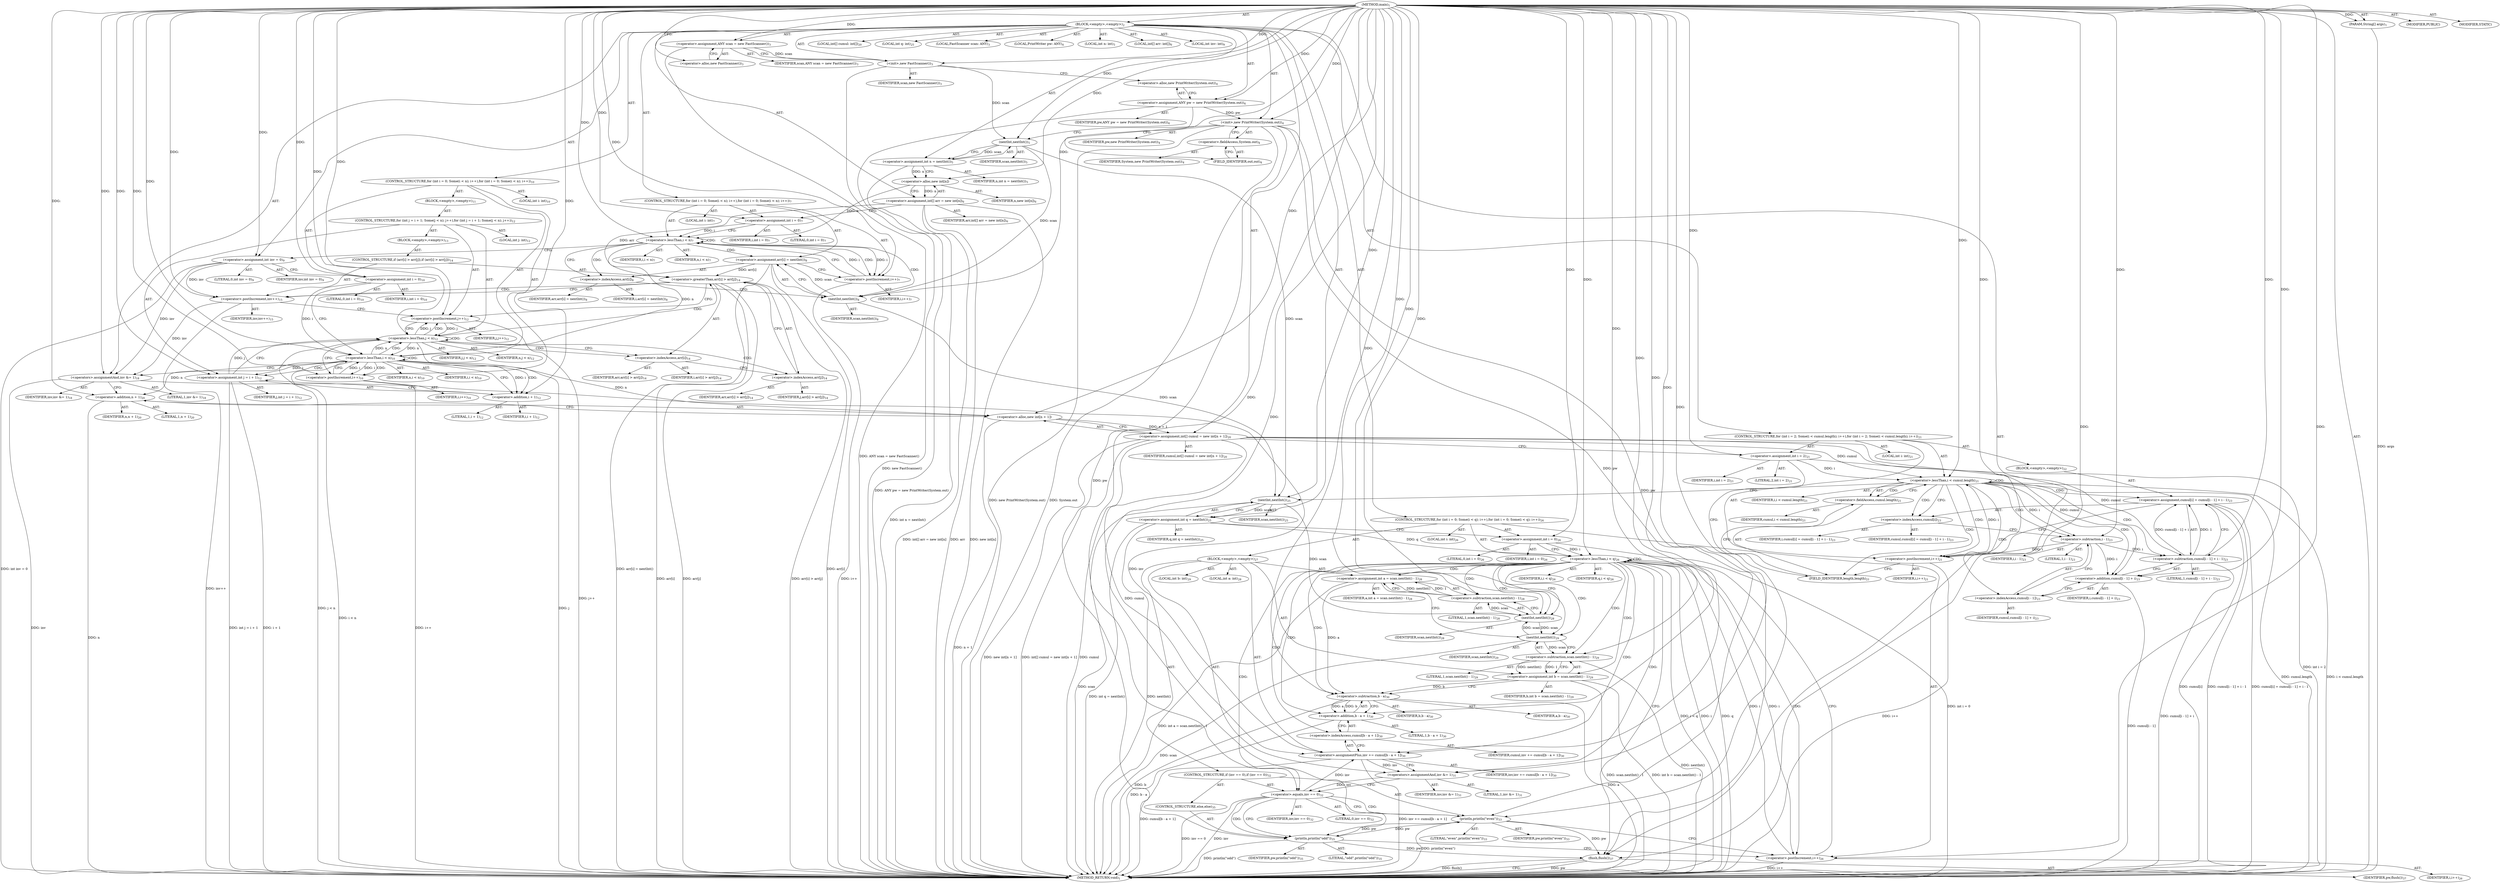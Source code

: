 digraph "main" {  
"21" [label = <(METHOD,main)<SUB>1</SUB>> ]
"22" [label = <(PARAM,String[] args)<SUB>1</SUB>> ]
"23" [label = <(BLOCK,&lt;empty&gt;,&lt;empty&gt;)<SUB>2</SUB>> ]
"4" [label = <(LOCAL,FastScanner scan: ANY)<SUB>3</SUB>> ]
"24" [label = <(&lt;operator&gt;.assignment,ANY scan = new FastScanner())<SUB>3</SUB>> ]
"25" [label = <(IDENTIFIER,scan,ANY scan = new FastScanner())<SUB>3</SUB>> ]
"26" [label = <(&lt;operator&gt;.alloc,new FastScanner())<SUB>3</SUB>> ]
"27" [label = <(&lt;init&gt;,new FastScanner())<SUB>3</SUB>> ]
"3" [label = <(IDENTIFIER,scan,new FastScanner())<SUB>3</SUB>> ]
"6" [label = <(LOCAL,PrintWriter pw: ANY)<SUB>4</SUB>> ]
"28" [label = <(&lt;operator&gt;.assignment,ANY pw = new PrintWriter(System.out))<SUB>4</SUB>> ]
"29" [label = <(IDENTIFIER,pw,ANY pw = new PrintWriter(System.out))<SUB>4</SUB>> ]
"30" [label = <(&lt;operator&gt;.alloc,new PrintWriter(System.out))<SUB>4</SUB>> ]
"31" [label = <(&lt;init&gt;,new PrintWriter(System.out))<SUB>4</SUB>> ]
"5" [label = <(IDENTIFIER,pw,new PrintWriter(System.out))<SUB>4</SUB>> ]
"32" [label = <(&lt;operator&gt;.fieldAccess,System.out)<SUB>4</SUB>> ]
"33" [label = <(IDENTIFIER,System,new PrintWriter(System.out))<SUB>4</SUB>> ]
"34" [label = <(FIELD_IDENTIFIER,out,out)<SUB>4</SUB>> ]
"35" [label = <(LOCAL,int n: int)<SUB>5</SUB>> ]
"36" [label = <(&lt;operator&gt;.assignment,int n = nextInt())<SUB>5</SUB>> ]
"37" [label = <(IDENTIFIER,n,int n = nextInt())<SUB>5</SUB>> ]
"38" [label = <(nextInt,nextInt())<SUB>5</SUB>> ]
"39" [label = <(IDENTIFIER,scan,nextInt())<SUB>5</SUB>> ]
"40" [label = <(LOCAL,int[] arr: int[])<SUB>6</SUB>> ]
"41" [label = <(&lt;operator&gt;.assignment,int[] arr = new int[n])<SUB>6</SUB>> ]
"42" [label = <(IDENTIFIER,arr,int[] arr = new int[n])<SUB>6</SUB>> ]
"43" [label = <(&lt;operator&gt;.alloc,new int[n])> ]
"44" [label = <(IDENTIFIER,n,new int[n])<SUB>6</SUB>> ]
"45" [label = <(CONTROL_STRUCTURE,for (int i = 0; Some(i &lt; n); i++),for (int i = 0; Some(i &lt; n); i++))<SUB>7</SUB>> ]
"46" [label = <(LOCAL,int i: int)<SUB>7</SUB>> ]
"47" [label = <(&lt;operator&gt;.assignment,int i = 0)<SUB>7</SUB>> ]
"48" [label = <(IDENTIFIER,i,int i = 0)<SUB>7</SUB>> ]
"49" [label = <(LITERAL,0,int i = 0)<SUB>7</SUB>> ]
"50" [label = <(&lt;operator&gt;.lessThan,i &lt; n)<SUB>7</SUB>> ]
"51" [label = <(IDENTIFIER,i,i &lt; n)<SUB>7</SUB>> ]
"52" [label = <(IDENTIFIER,n,i &lt; n)<SUB>7</SUB>> ]
"53" [label = <(&lt;operator&gt;.postIncrement,i++)<SUB>7</SUB>> ]
"54" [label = <(IDENTIFIER,i,i++)<SUB>7</SUB>> ]
"55" [label = <(&lt;operator&gt;.assignment,arr[i] = nextInt())<SUB>8</SUB>> ]
"56" [label = <(&lt;operator&gt;.indexAccess,arr[i])<SUB>8</SUB>> ]
"57" [label = <(IDENTIFIER,arr,arr[i] = nextInt())<SUB>8</SUB>> ]
"58" [label = <(IDENTIFIER,i,arr[i] = nextInt())<SUB>8</SUB>> ]
"59" [label = <(nextInt,nextInt())<SUB>8</SUB>> ]
"60" [label = <(IDENTIFIER,scan,nextInt())<SUB>8</SUB>> ]
"61" [label = <(LOCAL,int inv: int)<SUB>9</SUB>> ]
"62" [label = <(&lt;operator&gt;.assignment,int inv = 0)<SUB>9</SUB>> ]
"63" [label = <(IDENTIFIER,inv,int inv = 0)<SUB>9</SUB>> ]
"64" [label = <(LITERAL,0,int inv = 0)<SUB>9</SUB>> ]
"65" [label = <(CONTROL_STRUCTURE,for (int i = 0; Some(i &lt; n); i++),for (int i = 0; Some(i &lt; n); i++))<SUB>10</SUB>> ]
"66" [label = <(LOCAL,int i: int)<SUB>10</SUB>> ]
"67" [label = <(&lt;operator&gt;.assignment,int i = 0)<SUB>10</SUB>> ]
"68" [label = <(IDENTIFIER,i,int i = 0)<SUB>10</SUB>> ]
"69" [label = <(LITERAL,0,int i = 0)<SUB>10</SUB>> ]
"70" [label = <(&lt;operator&gt;.lessThan,i &lt; n)<SUB>10</SUB>> ]
"71" [label = <(IDENTIFIER,i,i &lt; n)<SUB>10</SUB>> ]
"72" [label = <(IDENTIFIER,n,i &lt; n)<SUB>10</SUB>> ]
"73" [label = <(&lt;operator&gt;.postIncrement,i++)<SUB>10</SUB>> ]
"74" [label = <(IDENTIFIER,i,i++)<SUB>10</SUB>> ]
"75" [label = <(BLOCK,&lt;empty&gt;,&lt;empty&gt;)<SUB>11</SUB>> ]
"76" [label = <(CONTROL_STRUCTURE,for (int j = i + 1; Some(j &lt; n); j++),for (int j = i + 1; Some(j &lt; n); j++))<SUB>12</SUB>> ]
"77" [label = <(LOCAL,int j: int)<SUB>12</SUB>> ]
"78" [label = <(&lt;operator&gt;.assignment,int j = i + 1)<SUB>12</SUB>> ]
"79" [label = <(IDENTIFIER,j,int j = i + 1)<SUB>12</SUB>> ]
"80" [label = <(&lt;operator&gt;.addition,i + 1)<SUB>12</SUB>> ]
"81" [label = <(IDENTIFIER,i,i + 1)<SUB>12</SUB>> ]
"82" [label = <(LITERAL,1,i + 1)<SUB>12</SUB>> ]
"83" [label = <(&lt;operator&gt;.lessThan,j &lt; n)<SUB>12</SUB>> ]
"84" [label = <(IDENTIFIER,j,j &lt; n)<SUB>12</SUB>> ]
"85" [label = <(IDENTIFIER,n,j &lt; n)<SUB>12</SUB>> ]
"86" [label = <(&lt;operator&gt;.postIncrement,j++)<SUB>12</SUB>> ]
"87" [label = <(IDENTIFIER,j,j++)<SUB>12</SUB>> ]
"88" [label = <(BLOCK,&lt;empty&gt;,&lt;empty&gt;)<SUB>13</SUB>> ]
"89" [label = <(CONTROL_STRUCTURE,if (arr[i] &gt; arr[j]),if (arr[i] &gt; arr[j]))<SUB>14</SUB>> ]
"90" [label = <(&lt;operator&gt;.greaterThan,arr[i] &gt; arr[j])<SUB>14</SUB>> ]
"91" [label = <(&lt;operator&gt;.indexAccess,arr[i])<SUB>14</SUB>> ]
"92" [label = <(IDENTIFIER,arr,arr[i] &gt; arr[j])<SUB>14</SUB>> ]
"93" [label = <(IDENTIFIER,i,arr[i] &gt; arr[j])<SUB>14</SUB>> ]
"94" [label = <(&lt;operator&gt;.indexAccess,arr[j])<SUB>14</SUB>> ]
"95" [label = <(IDENTIFIER,arr,arr[i] &gt; arr[j])<SUB>14</SUB>> ]
"96" [label = <(IDENTIFIER,j,arr[i] &gt; arr[j])<SUB>14</SUB>> ]
"97" [label = <(&lt;operator&gt;.postIncrement,inv++)<SUB>15</SUB>> ]
"98" [label = <(IDENTIFIER,inv,inv++)<SUB>15</SUB>> ]
"99" [label = <(&lt;operators&gt;.assignmentAnd,inv &amp;= 1)<SUB>18</SUB>> ]
"100" [label = <(IDENTIFIER,inv,inv &amp;= 1)<SUB>18</SUB>> ]
"101" [label = <(LITERAL,1,inv &amp;= 1)<SUB>18</SUB>> ]
"102" [label = <(LOCAL,int[] cumul: int[])<SUB>20</SUB>> ]
"103" [label = <(&lt;operator&gt;.assignment,int[] cumul = new int[n + 1])<SUB>20</SUB>> ]
"104" [label = <(IDENTIFIER,cumul,int[] cumul = new int[n + 1])<SUB>20</SUB>> ]
"105" [label = <(&lt;operator&gt;.alloc,new int[n + 1])> ]
"106" [label = <(&lt;operator&gt;.addition,n + 1)<SUB>20</SUB>> ]
"107" [label = <(IDENTIFIER,n,n + 1)<SUB>20</SUB>> ]
"108" [label = <(LITERAL,1,n + 1)<SUB>20</SUB>> ]
"109" [label = <(CONTROL_STRUCTURE,for (int i = 2; Some(i &lt; cumul.length); i++),for (int i = 2; Some(i &lt; cumul.length); i++))<SUB>21</SUB>> ]
"110" [label = <(LOCAL,int i: int)<SUB>21</SUB>> ]
"111" [label = <(&lt;operator&gt;.assignment,int i = 2)<SUB>21</SUB>> ]
"112" [label = <(IDENTIFIER,i,int i = 2)<SUB>21</SUB>> ]
"113" [label = <(LITERAL,2,int i = 2)<SUB>21</SUB>> ]
"114" [label = <(&lt;operator&gt;.lessThan,i &lt; cumul.length)<SUB>21</SUB>> ]
"115" [label = <(IDENTIFIER,i,i &lt; cumul.length)<SUB>21</SUB>> ]
"116" [label = <(&lt;operator&gt;.fieldAccess,cumul.length)<SUB>21</SUB>> ]
"117" [label = <(IDENTIFIER,cumul,i &lt; cumul.length)<SUB>21</SUB>> ]
"118" [label = <(FIELD_IDENTIFIER,length,length)<SUB>21</SUB>> ]
"119" [label = <(&lt;operator&gt;.postIncrement,i++)<SUB>21</SUB>> ]
"120" [label = <(IDENTIFIER,i,i++)<SUB>21</SUB>> ]
"121" [label = <(BLOCK,&lt;empty&gt;,&lt;empty&gt;)<SUB>22</SUB>> ]
"122" [label = <(&lt;operator&gt;.assignment,cumul[i] = cumul[i - 1] + i - 1)<SUB>23</SUB>> ]
"123" [label = <(&lt;operator&gt;.indexAccess,cumul[i])<SUB>23</SUB>> ]
"124" [label = <(IDENTIFIER,cumul,cumul[i] = cumul[i - 1] + i - 1)<SUB>23</SUB>> ]
"125" [label = <(IDENTIFIER,i,cumul[i] = cumul[i - 1] + i - 1)<SUB>23</SUB>> ]
"126" [label = <(&lt;operator&gt;.subtraction,cumul[i - 1] + i - 1)<SUB>23</SUB>> ]
"127" [label = <(&lt;operator&gt;.addition,cumul[i - 1] + i)<SUB>23</SUB>> ]
"128" [label = <(&lt;operator&gt;.indexAccess,cumul[i - 1])<SUB>23</SUB>> ]
"129" [label = <(IDENTIFIER,cumul,cumul[i - 1] + i)<SUB>23</SUB>> ]
"130" [label = <(&lt;operator&gt;.subtraction,i - 1)<SUB>23</SUB>> ]
"131" [label = <(IDENTIFIER,i,i - 1)<SUB>23</SUB>> ]
"132" [label = <(LITERAL,1,i - 1)<SUB>23</SUB>> ]
"133" [label = <(IDENTIFIER,i,cumul[i - 1] + i)<SUB>23</SUB>> ]
"134" [label = <(LITERAL,1,cumul[i - 1] + i - 1)<SUB>23</SUB>> ]
"135" [label = <(LOCAL,int q: int)<SUB>25</SUB>> ]
"136" [label = <(&lt;operator&gt;.assignment,int q = nextInt())<SUB>25</SUB>> ]
"137" [label = <(IDENTIFIER,q,int q = nextInt())<SUB>25</SUB>> ]
"138" [label = <(nextInt,nextInt())<SUB>25</SUB>> ]
"139" [label = <(IDENTIFIER,scan,nextInt())<SUB>25</SUB>> ]
"140" [label = <(CONTROL_STRUCTURE,for (int i = 0; Some(i &lt; q); i++),for (int i = 0; Some(i &lt; q); i++))<SUB>26</SUB>> ]
"141" [label = <(LOCAL,int i: int)<SUB>26</SUB>> ]
"142" [label = <(&lt;operator&gt;.assignment,int i = 0)<SUB>26</SUB>> ]
"143" [label = <(IDENTIFIER,i,int i = 0)<SUB>26</SUB>> ]
"144" [label = <(LITERAL,0,int i = 0)<SUB>26</SUB>> ]
"145" [label = <(&lt;operator&gt;.lessThan,i &lt; q)<SUB>26</SUB>> ]
"146" [label = <(IDENTIFIER,i,i &lt; q)<SUB>26</SUB>> ]
"147" [label = <(IDENTIFIER,q,i &lt; q)<SUB>26</SUB>> ]
"148" [label = <(&lt;operator&gt;.postIncrement,i++)<SUB>26</SUB>> ]
"149" [label = <(IDENTIFIER,i,i++)<SUB>26</SUB>> ]
"150" [label = <(BLOCK,&lt;empty&gt;,&lt;empty&gt;)<SUB>27</SUB>> ]
"151" [label = <(LOCAL,int a: int)<SUB>28</SUB>> ]
"152" [label = <(&lt;operator&gt;.assignment,int a = scan.nextInt() - 1)<SUB>28</SUB>> ]
"153" [label = <(IDENTIFIER,a,int a = scan.nextInt() - 1)<SUB>28</SUB>> ]
"154" [label = <(&lt;operator&gt;.subtraction,scan.nextInt() - 1)<SUB>28</SUB>> ]
"155" [label = <(nextInt,nextInt())<SUB>28</SUB>> ]
"156" [label = <(IDENTIFIER,scan,nextInt())<SUB>28</SUB>> ]
"157" [label = <(LITERAL,1,scan.nextInt() - 1)<SUB>28</SUB>> ]
"158" [label = <(LOCAL,int b: int)<SUB>29</SUB>> ]
"159" [label = <(&lt;operator&gt;.assignment,int b = scan.nextInt() - 1)<SUB>29</SUB>> ]
"160" [label = <(IDENTIFIER,b,int b = scan.nextInt() - 1)<SUB>29</SUB>> ]
"161" [label = <(&lt;operator&gt;.subtraction,scan.nextInt() - 1)<SUB>29</SUB>> ]
"162" [label = <(nextInt,nextInt())<SUB>29</SUB>> ]
"163" [label = <(IDENTIFIER,scan,nextInt())<SUB>29</SUB>> ]
"164" [label = <(LITERAL,1,scan.nextInt() - 1)<SUB>29</SUB>> ]
"165" [label = <(&lt;operator&gt;.assignmentPlus,inv += cumul[b - a + 1])<SUB>30</SUB>> ]
"166" [label = <(IDENTIFIER,inv,inv += cumul[b - a + 1])<SUB>30</SUB>> ]
"167" [label = <(&lt;operator&gt;.indexAccess,cumul[b - a + 1])<SUB>30</SUB>> ]
"168" [label = <(IDENTIFIER,cumul,inv += cumul[b - a + 1])<SUB>30</SUB>> ]
"169" [label = <(&lt;operator&gt;.addition,b - a + 1)<SUB>30</SUB>> ]
"170" [label = <(&lt;operator&gt;.subtraction,b - a)<SUB>30</SUB>> ]
"171" [label = <(IDENTIFIER,b,b - a)<SUB>30</SUB>> ]
"172" [label = <(IDENTIFIER,a,b - a)<SUB>30</SUB>> ]
"173" [label = <(LITERAL,1,b - a + 1)<SUB>30</SUB>> ]
"174" [label = <(&lt;operators&gt;.assignmentAnd,inv &amp;= 1)<SUB>31</SUB>> ]
"175" [label = <(IDENTIFIER,inv,inv &amp;= 1)<SUB>31</SUB>> ]
"176" [label = <(LITERAL,1,inv &amp;= 1)<SUB>31</SUB>> ]
"177" [label = <(CONTROL_STRUCTURE,if (inv == 0),if (inv == 0))<SUB>32</SUB>> ]
"178" [label = <(&lt;operator&gt;.equals,inv == 0)<SUB>32</SUB>> ]
"179" [label = <(IDENTIFIER,inv,inv == 0)<SUB>32</SUB>> ]
"180" [label = <(LITERAL,0,inv == 0)<SUB>32</SUB>> ]
"181" [label = <(println,println(&quot;even&quot;))<SUB>33</SUB>> ]
"182" [label = <(IDENTIFIER,pw,println(&quot;even&quot;))<SUB>33</SUB>> ]
"183" [label = <(LITERAL,&quot;even&quot;,println(&quot;even&quot;))<SUB>33</SUB>> ]
"184" [label = <(CONTROL_STRUCTURE,else,else)<SUB>35</SUB>> ]
"185" [label = <(println,println(&quot;odd&quot;))<SUB>35</SUB>> ]
"186" [label = <(IDENTIFIER,pw,println(&quot;odd&quot;))<SUB>35</SUB>> ]
"187" [label = <(LITERAL,&quot;odd&quot;,println(&quot;odd&quot;))<SUB>35</SUB>> ]
"188" [label = <(flush,flush())<SUB>37</SUB>> ]
"189" [label = <(IDENTIFIER,pw,flush())<SUB>37</SUB>> ]
"190" [label = <(MODIFIER,PUBLIC)> ]
"191" [label = <(MODIFIER,STATIC)> ]
"192" [label = <(METHOD_RETURN,void)<SUB>1</SUB>> ]
  "21" -> "22"  [ label = "AST: "] 
  "21" -> "23"  [ label = "AST: "] 
  "21" -> "190"  [ label = "AST: "] 
  "21" -> "191"  [ label = "AST: "] 
  "21" -> "192"  [ label = "AST: "] 
  "23" -> "4"  [ label = "AST: "] 
  "23" -> "24"  [ label = "AST: "] 
  "23" -> "27"  [ label = "AST: "] 
  "23" -> "6"  [ label = "AST: "] 
  "23" -> "28"  [ label = "AST: "] 
  "23" -> "31"  [ label = "AST: "] 
  "23" -> "35"  [ label = "AST: "] 
  "23" -> "36"  [ label = "AST: "] 
  "23" -> "40"  [ label = "AST: "] 
  "23" -> "41"  [ label = "AST: "] 
  "23" -> "45"  [ label = "AST: "] 
  "23" -> "61"  [ label = "AST: "] 
  "23" -> "62"  [ label = "AST: "] 
  "23" -> "65"  [ label = "AST: "] 
  "23" -> "99"  [ label = "AST: "] 
  "23" -> "102"  [ label = "AST: "] 
  "23" -> "103"  [ label = "AST: "] 
  "23" -> "109"  [ label = "AST: "] 
  "23" -> "135"  [ label = "AST: "] 
  "23" -> "136"  [ label = "AST: "] 
  "23" -> "140"  [ label = "AST: "] 
  "23" -> "188"  [ label = "AST: "] 
  "24" -> "25"  [ label = "AST: "] 
  "24" -> "26"  [ label = "AST: "] 
  "27" -> "3"  [ label = "AST: "] 
  "28" -> "29"  [ label = "AST: "] 
  "28" -> "30"  [ label = "AST: "] 
  "31" -> "5"  [ label = "AST: "] 
  "31" -> "32"  [ label = "AST: "] 
  "32" -> "33"  [ label = "AST: "] 
  "32" -> "34"  [ label = "AST: "] 
  "36" -> "37"  [ label = "AST: "] 
  "36" -> "38"  [ label = "AST: "] 
  "38" -> "39"  [ label = "AST: "] 
  "41" -> "42"  [ label = "AST: "] 
  "41" -> "43"  [ label = "AST: "] 
  "43" -> "44"  [ label = "AST: "] 
  "45" -> "46"  [ label = "AST: "] 
  "45" -> "47"  [ label = "AST: "] 
  "45" -> "50"  [ label = "AST: "] 
  "45" -> "53"  [ label = "AST: "] 
  "45" -> "55"  [ label = "AST: "] 
  "47" -> "48"  [ label = "AST: "] 
  "47" -> "49"  [ label = "AST: "] 
  "50" -> "51"  [ label = "AST: "] 
  "50" -> "52"  [ label = "AST: "] 
  "53" -> "54"  [ label = "AST: "] 
  "55" -> "56"  [ label = "AST: "] 
  "55" -> "59"  [ label = "AST: "] 
  "56" -> "57"  [ label = "AST: "] 
  "56" -> "58"  [ label = "AST: "] 
  "59" -> "60"  [ label = "AST: "] 
  "62" -> "63"  [ label = "AST: "] 
  "62" -> "64"  [ label = "AST: "] 
  "65" -> "66"  [ label = "AST: "] 
  "65" -> "67"  [ label = "AST: "] 
  "65" -> "70"  [ label = "AST: "] 
  "65" -> "73"  [ label = "AST: "] 
  "65" -> "75"  [ label = "AST: "] 
  "67" -> "68"  [ label = "AST: "] 
  "67" -> "69"  [ label = "AST: "] 
  "70" -> "71"  [ label = "AST: "] 
  "70" -> "72"  [ label = "AST: "] 
  "73" -> "74"  [ label = "AST: "] 
  "75" -> "76"  [ label = "AST: "] 
  "76" -> "77"  [ label = "AST: "] 
  "76" -> "78"  [ label = "AST: "] 
  "76" -> "83"  [ label = "AST: "] 
  "76" -> "86"  [ label = "AST: "] 
  "76" -> "88"  [ label = "AST: "] 
  "78" -> "79"  [ label = "AST: "] 
  "78" -> "80"  [ label = "AST: "] 
  "80" -> "81"  [ label = "AST: "] 
  "80" -> "82"  [ label = "AST: "] 
  "83" -> "84"  [ label = "AST: "] 
  "83" -> "85"  [ label = "AST: "] 
  "86" -> "87"  [ label = "AST: "] 
  "88" -> "89"  [ label = "AST: "] 
  "89" -> "90"  [ label = "AST: "] 
  "89" -> "97"  [ label = "AST: "] 
  "90" -> "91"  [ label = "AST: "] 
  "90" -> "94"  [ label = "AST: "] 
  "91" -> "92"  [ label = "AST: "] 
  "91" -> "93"  [ label = "AST: "] 
  "94" -> "95"  [ label = "AST: "] 
  "94" -> "96"  [ label = "AST: "] 
  "97" -> "98"  [ label = "AST: "] 
  "99" -> "100"  [ label = "AST: "] 
  "99" -> "101"  [ label = "AST: "] 
  "103" -> "104"  [ label = "AST: "] 
  "103" -> "105"  [ label = "AST: "] 
  "105" -> "106"  [ label = "AST: "] 
  "106" -> "107"  [ label = "AST: "] 
  "106" -> "108"  [ label = "AST: "] 
  "109" -> "110"  [ label = "AST: "] 
  "109" -> "111"  [ label = "AST: "] 
  "109" -> "114"  [ label = "AST: "] 
  "109" -> "119"  [ label = "AST: "] 
  "109" -> "121"  [ label = "AST: "] 
  "111" -> "112"  [ label = "AST: "] 
  "111" -> "113"  [ label = "AST: "] 
  "114" -> "115"  [ label = "AST: "] 
  "114" -> "116"  [ label = "AST: "] 
  "116" -> "117"  [ label = "AST: "] 
  "116" -> "118"  [ label = "AST: "] 
  "119" -> "120"  [ label = "AST: "] 
  "121" -> "122"  [ label = "AST: "] 
  "122" -> "123"  [ label = "AST: "] 
  "122" -> "126"  [ label = "AST: "] 
  "123" -> "124"  [ label = "AST: "] 
  "123" -> "125"  [ label = "AST: "] 
  "126" -> "127"  [ label = "AST: "] 
  "126" -> "134"  [ label = "AST: "] 
  "127" -> "128"  [ label = "AST: "] 
  "127" -> "133"  [ label = "AST: "] 
  "128" -> "129"  [ label = "AST: "] 
  "128" -> "130"  [ label = "AST: "] 
  "130" -> "131"  [ label = "AST: "] 
  "130" -> "132"  [ label = "AST: "] 
  "136" -> "137"  [ label = "AST: "] 
  "136" -> "138"  [ label = "AST: "] 
  "138" -> "139"  [ label = "AST: "] 
  "140" -> "141"  [ label = "AST: "] 
  "140" -> "142"  [ label = "AST: "] 
  "140" -> "145"  [ label = "AST: "] 
  "140" -> "148"  [ label = "AST: "] 
  "140" -> "150"  [ label = "AST: "] 
  "142" -> "143"  [ label = "AST: "] 
  "142" -> "144"  [ label = "AST: "] 
  "145" -> "146"  [ label = "AST: "] 
  "145" -> "147"  [ label = "AST: "] 
  "148" -> "149"  [ label = "AST: "] 
  "150" -> "151"  [ label = "AST: "] 
  "150" -> "152"  [ label = "AST: "] 
  "150" -> "158"  [ label = "AST: "] 
  "150" -> "159"  [ label = "AST: "] 
  "150" -> "165"  [ label = "AST: "] 
  "150" -> "174"  [ label = "AST: "] 
  "150" -> "177"  [ label = "AST: "] 
  "152" -> "153"  [ label = "AST: "] 
  "152" -> "154"  [ label = "AST: "] 
  "154" -> "155"  [ label = "AST: "] 
  "154" -> "157"  [ label = "AST: "] 
  "155" -> "156"  [ label = "AST: "] 
  "159" -> "160"  [ label = "AST: "] 
  "159" -> "161"  [ label = "AST: "] 
  "161" -> "162"  [ label = "AST: "] 
  "161" -> "164"  [ label = "AST: "] 
  "162" -> "163"  [ label = "AST: "] 
  "165" -> "166"  [ label = "AST: "] 
  "165" -> "167"  [ label = "AST: "] 
  "167" -> "168"  [ label = "AST: "] 
  "167" -> "169"  [ label = "AST: "] 
  "169" -> "170"  [ label = "AST: "] 
  "169" -> "173"  [ label = "AST: "] 
  "170" -> "171"  [ label = "AST: "] 
  "170" -> "172"  [ label = "AST: "] 
  "174" -> "175"  [ label = "AST: "] 
  "174" -> "176"  [ label = "AST: "] 
  "177" -> "178"  [ label = "AST: "] 
  "177" -> "181"  [ label = "AST: "] 
  "177" -> "184"  [ label = "AST: "] 
  "178" -> "179"  [ label = "AST: "] 
  "178" -> "180"  [ label = "AST: "] 
  "181" -> "182"  [ label = "AST: "] 
  "181" -> "183"  [ label = "AST: "] 
  "184" -> "185"  [ label = "AST: "] 
  "185" -> "186"  [ label = "AST: "] 
  "185" -> "187"  [ label = "AST: "] 
  "188" -> "189"  [ label = "AST: "] 
  "24" -> "27"  [ label = "CFG: "] 
  "27" -> "30"  [ label = "CFG: "] 
  "28" -> "34"  [ label = "CFG: "] 
  "31" -> "38"  [ label = "CFG: "] 
  "36" -> "43"  [ label = "CFG: "] 
  "41" -> "47"  [ label = "CFG: "] 
  "62" -> "67"  [ label = "CFG: "] 
  "99" -> "106"  [ label = "CFG: "] 
  "103" -> "111"  [ label = "CFG: "] 
  "136" -> "142"  [ label = "CFG: "] 
  "188" -> "192"  [ label = "CFG: "] 
  "26" -> "24"  [ label = "CFG: "] 
  "30" -> "28"  [ label = "CFG: "] 
  "32" -> "31"  [ label = "CFG: "] 
  "38" -> "36"  [ label = "CFG: "] 
  "43" -> "41"  [ label = "CFG: "] 
  "47" -> "50"  [ label = "CFG: "] 
  "50" -> "56"  [ label = "CFG: "] 
  "50" -> "62"  [ label = "CFG: "] 
  "53" -> "50"  [ label = "CFG: "] 
  "55" -> "53"  [ label = "CFG: "] 
  "67" -> "70"  [ label = "CFG: "] 
  "70" -> "80"  [ label = "CFG: "] 
  "70" -> "99"  [ label = "CFG: "] 
  "73" -> "70"  [ label = "CFG: "] 
  "105" -> "103"  [ label = "CFG: "] 
  "111" -> "118"  [ label = "CFG: "] 
  "114" -> "123"  [ label = "CFG: "] 
  "114" -> "138"  [ label = "CFG: "] 
  "119" -> "118"  [ label = "CFG: "] 
  "138" -> "136"  [ label = "CFG: "] 
  "142" -> "145"  [ label = "CFG: "] 
  "145" -> "155"  [ label = "CFG: "] 
  "145" -> "188"  [ label = "CFG: "] 
  "148" -> "145"  [ label = "CFG: "] 
  "34" -> "32"  [ label = "CFG: "] 
  "56" -> "59"  [ label = "CFG: "] 
  "59" -> "55"  [ label = "CFG: "] 
  "106" -> "105"  [ label = "CFG: "] 
  "116" -> "114"  [ label = "CFG: "] 
  "122" -> "119"  [ label = "CFG: "] 
  "152" -> "162"  [ label = "CFG: "] 
  "159" -> "170"  [ label = "CFG: "] 
  "165" -> "174"  [ label = "CFG: "] 
  "174" -> "178"  [ label = "CFG: "] 
  "78" -> "83"  [ label = "CFG: "] 
  "83" -> "91"  [ label = "CFG: "] 
  "83" -> "73"  [ label = "CFG: "] 
  "86" -> "83"  [ label = "CFG: "] 
  "118" -> "116"  [ label = "CFG: "] 
  "123" -> "130"  [ label = "CFG: "] 
  "126" -> "122"  [ label = "CFG: "] 
  "154" -> "152"  [ label = "CFG: "] 
  "161" -> "159"  [ label = "CFG: "] 
  "167" -> "165"  [ label = "CFG: "] 
  "178" -> "181"  [ label = "CFG: "] 
  "178" -> "185"  [ label = "CFG: "] 
  "181" -> "148"  [ label = "CFG: "] 
  "80" -> "78"  [ label = "CFG: "] 
  "127" -> "126"  [ label = "CFG: "] 
  "155" -> "154"  [ label = "CFG: "] 
  "162" -> "161"  [ label = "CFG: "] 
  "169" -> "167"  [ label = "CFG: "] 
  "185" -> "148"  [ label = "CFG: "] 
  "90" -> "97"  [ label = "CFG: "] 
  "90" -> "86"  [ label = "CFG: "] 
  "97" -> "86"  [ label = "CFG: "] 
  "128" -> "127"  [ label = "CFG: "] 
  "170" -> "169"  [ label = "CFG: "] 
  "91" -> "94"  [ label = "CFG: "] 
  "94" -> "90"  [ label = "CFG: "] 
  "130" -> "128"  [ label = "CFG: "] 
  "21" -> "26"  [ label = "CFG: "] 
  "22" -> "192"  [ label = "DDG: args"] 
  "24" -> "192"  [ label = "DDG: ANY scan = new FastScanner()"] 
  "27" -> "192"  [ label = "DDG: new FastScanner()"] 
  "28" -> "192"  [ label = "DDG: ANY pw = new PrintWriter(System.out)"] 
  "31" -> "192"  [ label = "DDG: System.out"] 
  "31" -> "192"  [ label = "DDG: new PrintWriter(System.out)"] 
  "36" -> "192"  [ label = "DDG: int n = nextInt()"] 
  "41" -> "192"  [ label = "DDG: arr"] 
  "41" -> "192"  [ label = "DDG: new int[n]"] 
  "41" -> "192"  [ label = "DDG: int[] arr = new int[n]"] 
  "62" -> "192"  [ label = "DDG: int inv = 0"] 
  "70" -> "192"  [ label = "DDG: i &lt; n"] 
  "99" -> "192"  [ label = "DDG: inv"] 
  "103" -> "192"  [ label = "DDG: cumul"] 
  "106" -> "192"  [ label = "DDG: n"] 
  "105" -> "192"  [ label = "DDG: n + 1"] 
  "103" -> "192"  [ label = "DDG: new int[n + 1]"] 
  "103" -> "192"  [ label = "DDG: int[] cumul = new int[n + 1]"] 
  "111" -> "192"  [ label = "DDG: int i = 2"] 
  "114" -> "192"  [ label = "DDG: cumul.length"] 
  "114" -> "192"  [ label = "DDG: i &lt; cumul.length"] 
  "138" -> "192"  [ label = "DDG: scan"] 
  "136" -> "192"  [ label = "DDG: nextInt()"] 
  "136" -> "192"  [ label = "DDG: int q = nextInt()"] 
  "142" -> "192"  [ label = "DDG: int i = 0"] 
  "145" -> "192"  [ label = "DDG: i"] 
  "145" -> "192"  [ label = "DDG: q"] 
  "145" -> "192"  [ label = "DDG: i &lt; q"] 
  "188" -> "192"  [ label = "DDG: pw"] 
  "188" -> "192"  [ label = "DDG: flush()"] 
  "152" -> "192"  [ label = "DDG: int a = scan.nextInt() - 1"] 
  "162" -> "192"  [ label = "DDG: scan"] 
  "161" -> "192"  [ label = "DDG: nextInt()"] 
  "159" -> "192"  [ label = "DDG: scan.nextInt() - 1"] 
  "159" -> "192"  [ label = "DDG: int b = scan.nextInt() - 1"] 
  "170" -> "192"  [ label = "DDG: b"] 
  "170" -> "192"  [ label = "DDG: a"] 
  "169" -> "192"  [ label = "DDG: b - a"] 
  "165" -> "192"  [ label = "DDG: cumul[b - a + 1]"] 
  "165" -> "192"  [ label = "DDG: inv += cumul[b - a + 1]"] 
  "178" -> "192"  [ label = "DDG: inv"] 
  "178" -> "192"  [ label = "DDG: inv == 0"] 
  "185" -> "192"  [ label = "DDG: println(&quot;odd&quot;)"] 
  "181" -> "192"  [ label = "DDG: println(&quot;even&quot;)"] 
  "148" -> "192"  [ label = "DDG: i++"] 
  "122" -> "192"  [ label = "DDG: cumul[i]"] 
  "127" -> "192"  [ label = "DDG: cumul[i - 1]"] 
  "126" -> "192"  [ label = "DDG: cumul[i - 1] + i"] 
  "122" -> "192"  [ label = "DDG: cumul[i - 1] + i - 1"] 
  "122" -> "192"  [ label = "DDG: cumul[i] = cumul[i - 1] + i - 1"] 
  "119" -> "192"  [ label = "DDG: i++"] 
  "78" -> "192"  [ label = "DDG: i + 1"] 
  "78" -> "192"  [ label = "DDG: int j = i + 1"] 
  "83" -> "192"  [ label = "DDG: j"] 
  "83" -> "192"  [ label = "DDG: j &lt; n"] 
  "73" -> "192"  [ label = "DDG: i++"] 
  "90" -> "192"  [ label = "DDG: arr[i]"] 
  "90" -> "192"  [ label = "DDG: arr[j]"] 
  "90" -> "192"  [ label = "DDG: arr[i] &gt; arr[j]"] 
  "97" -> "192"  [ label = "DDG: inv++"] 
  "86" -> "192"  [ label = "DDG: j++"] 
  "55" -> "192"  [ label = "DDG: arr[i]"] 
  "55" -> "192"  [ label = "DDG: arr[i] = nextInt()"] 
  "53" -> "192"  [ label = "DDG: i++"] 
  "21" -> "22"  [ label = "DDG: "] 
  "21" -> "24"  [ label = "DDG: "] 
  "21" -> "28"  [ label = "DDG: "] 
  "38" -> "36"  [ label = "DDG: scan"] 
  "43" -> "41"  [ label = "DDG: n"] 
  "21" -> "62"  [ label = "DDG: "] 
  "21" -> "99"  [ label = "DDG: "] 
  "105" -> "103"  [ label = "DDG: n + 1"] 
  "138" -> "136"  [ label = "DDG: scan"] 
  "24" -> "27"  [ label = "DDG: scan"] 
  "21" -> "27"  [ label = "DDG: "] 
  "28" -> "31"  [ label = "DDG: pw"] 
  "21" -> "31"  [ label = "DDG: "] 
  "21" -> "47"  [ label = "DDG: "] 
  "59" -> "55"  [ label = "DDG: scan"] 
  "21" -> "67"  [ label = "DDG: "] 
  "62" -> "99"  [ label = "DDG: inv"] 
  "97" -> "99"  [ label = "DDG: inv"] 
  "21" -> "111"  [ label = "DDG: "] 
  "21" -> "142"  [ label = "DDG: "] 
  "31" -> "188"  [ label = "DDG: pw"] 
  "185" -> "188"  [ label = "DDG: pw"] 
  "181" -> "188"  [ label = "DDG: pw"] 
  "21" -> "188"  [ label = "DDG: "] 
  "27" -> "38"  [ label = "DDG: scan"] 
  "21" -> "38"  [ label = "DDG: "] 
  "36" -> "43"  [ label = "DDG: n"] 
  "21" -> "43"  [ label = "DDG: "] 
  "47" -> "50"  [ label = "DDG: i"] 
  "53" -> "50"  [ label = "DDG: i"] 
  "21" -> "50"  [ label = "DDG: "] 
  "43" -> "50"  [ label = "DDG: n"] 
  "50" -> "53"  [ label = "DDG: i"] 
  "21" -> "53"  [ label = "DDG: "] 
  "67" -> "70"  [ label = "DDG: i"] 
  "73" -> "70"  [ label = "DDG: i"] 
  "21" -> "70"  [ label = "DDG: "] 
  "50" -> "70"  [ label = "DDG: n"] 
  "83" -> "70"  [ label = "DDG: n"] 
  "21" -> "73"  [ label = "DDG: "] 
  "70" -> "73"  [ label = "DDG: i"] 
  "70" -> "105"  [ label = "DDG: n"] 
  "21" -> "105"  [ label = "DDG: "] 
  "111" -> "114"  [ label = "DDG: i"] 
  "119" -> "114"  [ label = "DDG: i"] 
  "21" -> "114"  [ label = "DDG: "] 
  "103" -> "114"  [ label = "DDG: cumul"] 
  "21" -> "119"  [ label = "DDG: "] 
  "130" -> "119"  [ label = "DDG: i"] 
  "126" -> "122"  [ label = "DDG: cumul[i - 1] + i"] 
  "126" -> "122"  [ label = "DDG: 1"] 
  "38" -> "138"  [ label = "DDG: scan"] 
  "59" -> "138"  [ label = "DDG: scan"] 
  "21" -> "138"  [ label = "DDG: "] 
  "142" -> "145"  [ label = "DDG: i"] 
  "148" -> "145"  [ label = "DDG: i"] 
  "21" -> "145"  [ label = "DDG: "] 
  "136" -> "145"  [ label = "DDG: q"] 
  "145" -> "148"  [ label = "DDG: i"] 
  "21" -> "148"  [ label = "DDG: "] 
  "154" -> "152"  [ label = "DDG: nextInt()"] 
  "154" -> "152"  [ label = "DDG: 1"] 
  "161" -> "159"  [ label = "DDG: nextInt()"] 
  "161" -> "159"  [ label = "DDG: 1"] 
  "103" -> "165"  [ label = "DDG: cumul"] 
  "21" -> "174"  [ label = "DDG: "] 
  "38" -> "59"  [ label = "DDG: scan"] 
  "21" -> "59"  [ label = "DDG: "] 
  "70" -> "78"  [ label = "DDG: i"] 
  "21" -> "78"  [ label = "DDG: "] 
  "70" -> "106"  [ label = "DDG: n"] 
  "21" -> "106"  [ label = "DDG: "] 
  "99" -> "165"  [ label = "DDG: inv"] 
  "178" -> "165"  [ label = "DDG: inv"] 
  "21" -> "165"  [ label = "DDG: "] 
  "165" -> "174"  [ label = "DDG: inv"] 
  "78" -> "83"  [ label = "DDG: j"] 
  "86" -> "83"  [ label = "DDG: j"] 
  "21" -> "83"  [ label = "DDG: "] 
  "70" -> "83"  [ label = "DDG: n"] 
  "83" -> "86"  [ label = "DDG: j"] 
  "21" -> "86"  [ label = "DDG: "] 
  "103" -> "126"  [ label = "DDG: cumul"] 
  "130" -> "126"  [ label = "DDG: i"] 
  "21" -> "126"  [ label = "DDG: "] 
  "155" -> "154"  [ label = "DDG: scan"] 
  "21" -> "154"  [ label = "DDG: "] 
  "162" -> "161"  [ label = "DDG: scan"] 
  "21" -> "161"  [ label = "DDG: "] 
  "174" -> "178"  [ label = "DDG: inv"] 
  "21" -> "178"  [ label = "DDG: "] 
  "31" -> "181"  [ label = "DDG: pw"] 
  "185" -> "181"  [ label = "DDG: pw"] 
  "21" -> "181"  [ label = "DDG: "] 
  "70" -> "80"  [ label = "DDG: i"] 
  "21" -> "80"  [ label = "DDG: "] 
  "103" -> "127"  [ label = "DDG: cumul"] 
  "130" -> "127"  [ label = "DDG: i"] 
  "21" -> "127"  [ label = "DDG: "] 
  "138" -> "155"  [ label = "DDG: scan"] 
  "162" -> "155"  [ label = "DDG: scan"] 
  "21" -> "155"  [ label = "DDG: "] 
  "155" -> "162"  [ label = "DDG: scan"] 
  "21" -> "162"  [ label = "DDG: "] 
  "170" -> "169"  [ label = "DDG: b"] 
  "170" -> "169"  [ label = "DDG: a"] 
  "21" -> "169"  [ label = "DDG: "] 
  "31" -> "185"  [ label = "DDG: pw"] 
  "181" -> "185"  [ label = "DDG: pw"] 
  "21" -> "185"  [ label = "DDG: "] 
  "41" -> "90"  [ label = "DDG: arr"] 
  "55" -> "90"  [ label = "DDG: arr[i]"] 
  "62" -> "97"  [ label = "DDG: inv"] 
  "21" -> "97"  [ label = "DDG: "] 
  "159" -> "170"  [ label = "DDG: b"] 
  "21" -> "170"  [ label = "DDG: "] 
  "152" -> "170"  [ label = "DDG: a"] 
  "114" -> "130"  [ label = "DDG: i"] 
  "21" -> "130"  [ label = "DDG: "] 
  "50" -> "56"  [ label = "CDG: "] 
  "50" -> "50"  [ label = "CDG: "] 
  "50" -> "59"  [ label = "CDG: "] 
  "50" -> "53"  [ label = "CDG: "] 
  "50" -> "55"  [ label = "CDG: "] 
  "70" -> "73"  [ label = "CDG: "] 
  "70" -> "80"  [ label = "CDG: "] 
  "70" -> "83"  [ label = "CDG: "] 
  "70" -> "70"  [ label = "CDG: "] 
  "70" -> "78"  [ label = "CDG: "] 
  "114" -> "116"  [ label = "CDG: "] 
  "114" -> "122"  [ label = "CDG: "] 
  "114" -> "128"  [ label = "CDG: "] 
  "114" -> "114"  [ label = "CDG: "] 
  "114" -> "119"  [ label = "CDG: "] 
  "114" -> "123"  [ label = "CDG: "] 
  "114" -> "126"  [ label = "CDG: "] 
  "114" -> "130"  [ label = "CDG: "] 
  "114" -> "118"  [ label = "CDG: "] 
  "114" -> "127"  [ label = "CDG: "] 
  "145" -> "167"  [ label = "CDG: "] 
  "145" -> "154"  [ label = "CDG: "] 
  "145" -> "145"  [ label = "CDG: "] 
  "145" -> "169"  [ label = "CDG: "] 
  "145" -> "161"  [ label = "CDG: "] 
  "145" -> "178"  [ label = "CDG: "] 
  "145" -> "162"  [ label = "CDG: "] 
  "145" -> "170"  [ label = "CDG: "] 
  "145" -> "159"  [ label = "CDG: "] 
  "145" -> "148"  [ label = "CDG: "] 
  "145" -> "152"  [ label = "CDG: "] 
  "145" -> "165"  [ label = "CDG: "] 
  "145" -> "174"  [ label = "CDG: "] 
  "145" -> "155"  [ label = "CDG: "] 
  "83" -> "94"  [ label = "CDG: "] 
  "83" -> "91"  [ label = "CDG: "] 
  "83" -> "90"  [ label = "CDG: "] 
  "83" -> "83"  [ label = "CDG: "] 
  "83" -> "86"  [ label = "CDG: "] 
  "178" -> "185"  [ label = "CDG: "] 
  "178" -> "181"  [ label = "CDG: "] 
  "90" -> "97"  [ label = "CDG: "] 
}

